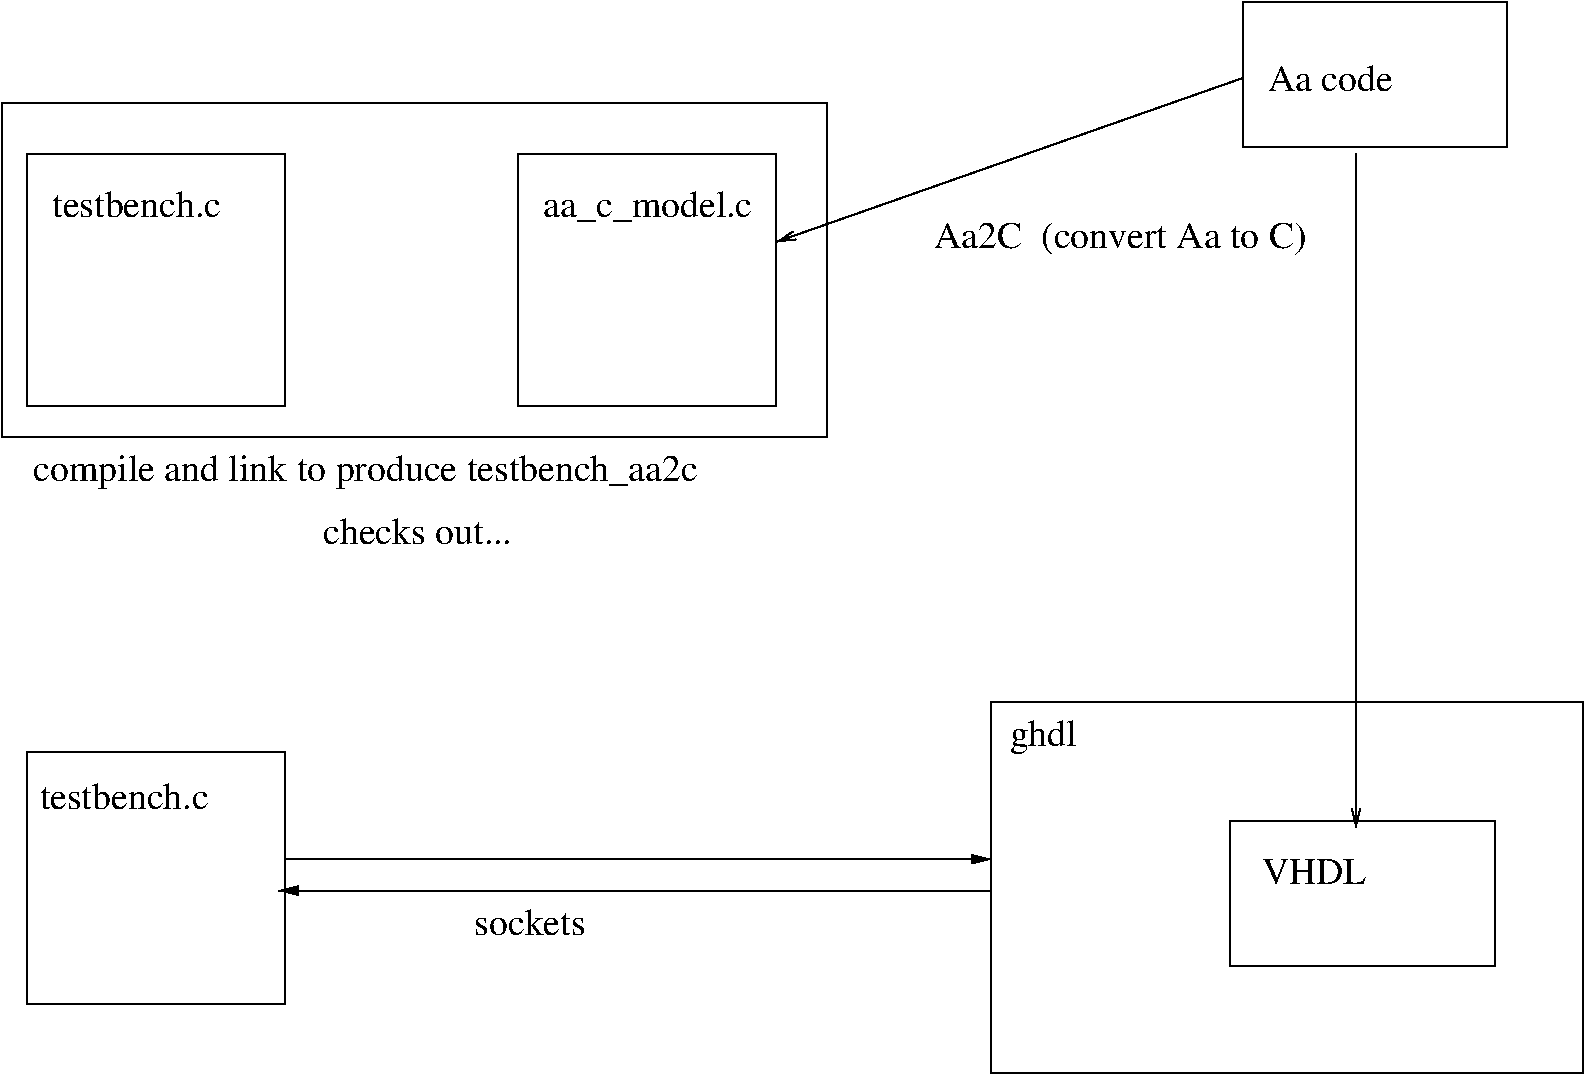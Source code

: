 #FIG 3.2  Produced by xfig version 3.2.5c
Landscape
Center
Metric
A4      
100.00
Single
-2
1200 2
2 2 0 1 0 7 50 -1 -1 0.000 0 0 -1 0 0 5
	 2880 1305 4725 1305 4725 3105 2880 3105 2880 1305
2 2 0 1 0 7 50 -1 -1 0.000 0 0 -1 0 0 5
	 6390 1305 8235 1305 8235 3105 6390 3105 6390 1305
2 2 0 1 0 7 50 -1 -1 0.000 0 0 -1 0 0 5
	 11565 225 13455 225 13455 1260 11565 1260 11565 225
2 1 0 1 0 7 50 -1 -1 0.000 0 0 -1 1 0 2
	0 0 1.00 60.00 120.00
	 11565 765 8235 1935
2 2 0 1 0 7 50 -1 -1 0.000 0 0 -1 0 0 5
	 2700 945 8595 945 8595 3330 2700 3330 2700 945
2 1 0 1 0 7 50 -1 -1 0.000 0 0 -1 1 0 2
	0 0 1.00 60.00 120.00
	 12375 1305 12375 6120
2 2 0 1 0 7 50 -1 -1 0.000 0 0 -1 0 0 5
	 11475 6075 13365 6075 13365 7110 11475 7110 11475 6075
2 2 0 1 0 7 50 -1 -1 0.000 0 0 -1 0 0 5
	 2880 5580 4725 5580 4725 7380 2880 7380 2880 5580
2 2 0 1 0 7 50 -1 -1 0.000 0 0 -1 0 0 5
	 9765 5220 13995 5220 13995 7875 9765 7875 9765 5220
2 1 0 1 0 7 50 -1 -1 0.000 0 0 -1 1 0 2
	1 1 1.00 60.00 120.00
	 4725 6345 9765 6345
2 1 0 1 0 7 50 -1 -1 0.000 0 0 -1 1 0 2
	1 1 1.00 60.00 120.00
	 9765 6570 4680 6570
4 0 0 50 -1 0 18 0.0000 4 210 1365 3060 1755 testbench.c\001
4 0 0 50 -1 0 18 0.0000 4 255 1680 6570 1755 aa_c_model.c\001
4 0 0 50 -1 0 18 0.0000 4 210 1005 11745 855 Aa code\001
4 0 0 50 -1 0 18 0.0000 4 255 3000 9360 1980 Aa2C  (convert Aa to C)\001
4 0 0 50 -1 0 18 0.0000 4 270 5355 2925 3645 compile and link to produce testbench_aa2c\001
4 0 0 50 -1 0 18 0.0000 4 210 1515 4995 4095 checks out...\001
4 0 0 50 -1 0 18 0.0000 4 195 855 11700 6525 VHDL\001
4 0 0 50 -1 0 18 0.0000 4 210 1365 2970 5985 testbench.c\001
4 0 0 50 -1 0 18 0.0000 4 270 540 9900 5535 ghdl\001
4 0 0 50 -1 0 18 0.0000 4 210 900 6075 6885 sockets\001
